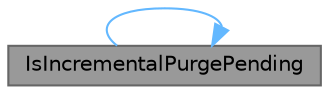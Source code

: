 digraph "IsIncrementalPurgePending"
{
 // INTERACTIVE_SVG=YES
 // LATEX_PDF_SIZE
  bgcolor="transparent";
  edge [fontname=Helvetica,fontsize=10,labelfontname=Helvetica,labelfontsize=10];
  node [fontname=Helvetica,fontsize=10,shape=box,height=0.2,width=0.4];
  rankdir="LR";
  Node1 [id="Node000001",label="IsIncrementalPurgePending",height=0.2,width=0.4,color="gray40", fillcolor="grey60", style="filled", fontcolor="black",tooltip="Returns whether an incremental purge is still pending/ in progress."];
  Node1 -> Node1 [id="edge1_Node000001_Node000001",color="steelblue1",style="solid",tooltip=" "];
}
